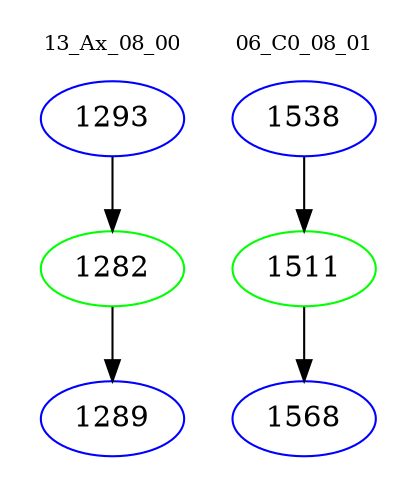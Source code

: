 digraph{
subgraph cluster_0 {
color = white
label = "13_Ax_08_00";
fontsize=10;
T0_1293 [label="1293", color="blue"]
T0_1293 -> T0_1282 [color="black"]
T0_1282 [label="1282", color="green"]
T0_1282 -> T0_1289 [color="black"]
T0_1289 [label="1289", color="blue"]
}
subgraph cluster_1 {
color = white
label = "06_C0_08_01";
fontsize=10;
T1_1538 [label="1538", color="blue"]
T1_1538 -> T1_1511 [color="black"]
T1_1511 [label="1511", color="green"]
T1_1511 -> T1_1568 [color="black"]
T1_1568 [label="1568", color="blue"]
}
}
